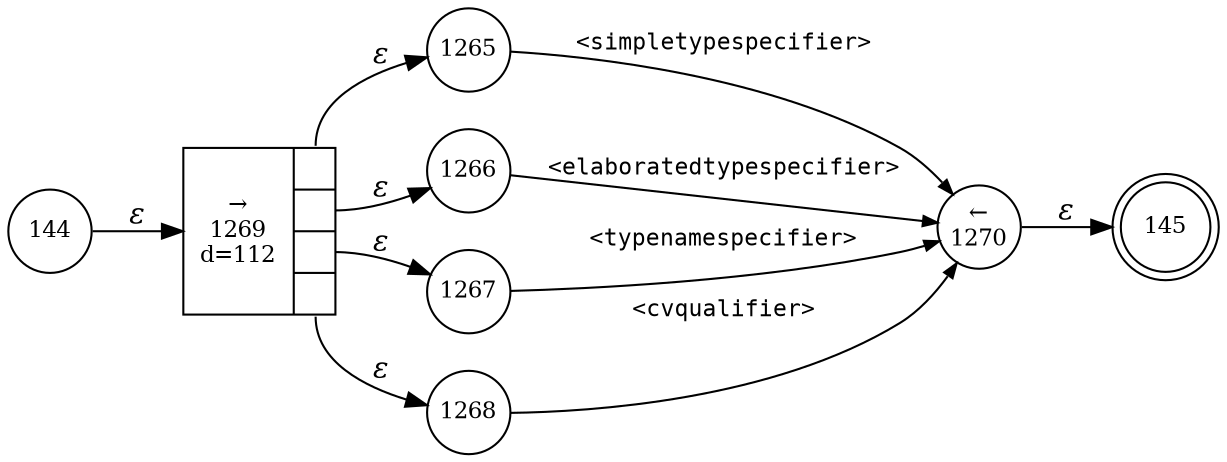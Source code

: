 digraph ATN {
rankdir=LR;
s145[fontsize=11, label="145", shape=doublecircle, fixedsize=true, width=.6];
s144[fontsize=11,label="144", shape=circle, fixedsize=true, width=.55, peripheries=1];
s1265[fontsize=11,label="1265", shape=circle, fixedsize=true, width=.55, peripheries=1];
s1266[fontsize=11,label="1266", shape=circle, fixedsize=true, width=.55, peripheries=1];
s1267[fontsize=11,label="1267", shape=circle, fixedsize=true, width=.55, peripheries=1];
s1268[fontsize=11,label="1268", shape=circle, fixedsize=true, width=.55, peripheries=1];
s1269[fontsize=11,label="{&rarr;\n1269\nd=112|{<p0>|<p1>|<p2>|<p3>}}", shape=record, fixedsize=false, peripheries=1];
s1270[fontsize=11,label="&larr;\n1270", shape=circle, fixedsize=true, width=.55, peripheries=1];
s144 -> s1269 [fontname="Times-Italic", label="&epsilon;"];
s1269:p0 -> s1265 [fontname="Times-Italic", label="&epsilon;"];
s1269:p1 -> s1266 [fontname="Times-Italic", label="&epsilon;"];
s1269:p2 -> s1267 [fontname="Times-Italic", label="&epsilon;"];
s1269:p3 -> s1268 [fontname="Times-Italic", label="&epsilon;"];
s1265 -> s1270 [fontsize=11, fontname="Courier", arrowsize=.7, label = "<simpletypespecifier>", arrowhead = normal];
s1266 -> s1270 [fontsize=11, fontname="Courier", arrowsize=.7, label = "<elaboratedtypespecifier>", arrowhead = normal];
s1267 -> s1270 [fontsize=11, fontname="Courier", arrowsize=.7, label = "<typenamespecifier>", arrowhead = normal];
s1268 -> s1270 [fontsize=11, fontname="Courier", arrowsize=.7, label = "<cvqualifier>", arrowhead = normal];
s1270 -> s145 [fontname="Times-Italic", label="&epsilon;"];
}